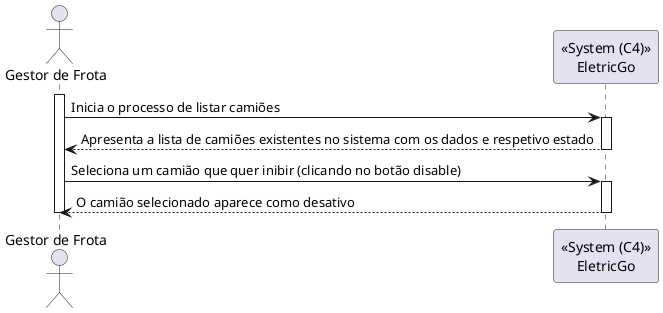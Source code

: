 @startuml

actor "Gestor de Frota" as ga

participant "<<System (C4)>>\nEletricGo" as c4

activate ga
ga -> c4: Inicia o processo de listar camiões
activate c4
c4 --> ga: Apresenta a lista de camiões existentes no sistema com os dados e respetivo estado
deactivate c4
ga -> c4 : Seleciona um camião que quer inibir (clicando no botão disable)
activate c4
c4 --> ga : O camião selecionado aparece como desativo
deactivate c4
deactivate ga

@enduml
